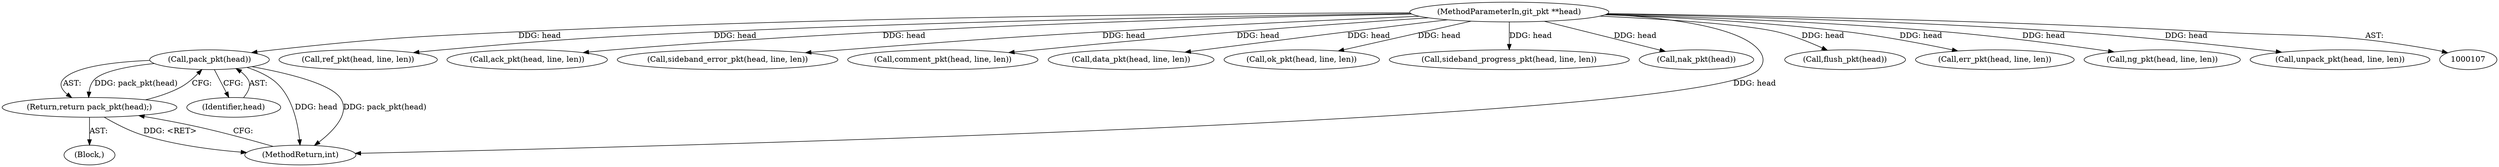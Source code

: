 digraph "0_libgit2_2fdef641fd0dd2828bd948234ae86de75221a11a@pointer" {
"1000150" [label="(Call,pack_pkt(head))"];
"1000108" [label="(MethodParameterIn,git_pkt **head)"];
"1000149" [label="(Return,return pack_pkt(head);)"];
"1000151" [label="(Identifier,head)"];
"1000326" [label="(Call,ref_pkt(head, line, len))"];
"1000150" [label="(Call,pack_pkt(head))"];
"1000108" [label="(MethodParameterIn,git_pkt **head)"];
"1000149" [label="(Return,return pack_pkt(head);)"];
"1000249" [label="(Call,ack_pkt(head, line, len))"];
"1000143" [label="(Block,)"];
"1000237" [label="(Call,sideband_error_pkt(head, line, len))"];
"1000283" [label="(Call,comment_pkt(head, line, len))"];
"1000213" [label="(Call,data_pkt(head, line, len))"];
"1000295" [label="(Call,ok_pkt(head, line, len))"];
"1000225" [label="(Call,sideband_progress_pkt(head, line, len))"];
"1000261" [label="(Call,nak_pkt(head))"];
"1000338" [label="(MethodReturn,int)"];
"1000201" [label="(Call,flush_pkt(head))"];
"1000271" [label="(Call,err_pkt(head, line, len))"];
"1000307" [label="(Call,ng_pkt(head, line, len))"];
"1000319" [label="(Call,unpack_pkt(head, line, len))"];
"1000150" -> "1000149"  [label="AST: "];
"1000150" -> "1000151"  [label="CFG: "];
"1000151" -> "1000150"  [label="AST: "];
"1000149" -> "1000150"  [label="CFG: "];
"1000150" -> "1000338"  [label="DDG: head"];
"1000150" -> "1000338"  [label="DDG: pack_pkt(head)"];
"1000150" -> "1000149"  [label="DDG: pack_pkt(head)"];
"1000108" -> "1000150"  [label="DDG: head"];
"1000108" -> "1000107"  [label="AST: "];
"1000108" -> "1000338"  [label="DDG: head"];
"1000108" -> "1000201"  [label="DDG: head"];
"1000108" -> "1000213"  [label="DDG: head"];
"1000108" -> "1000225"  [label="DDG: head"];
"1000108" -> "1000237"  [label="DDG: head"];
"1000108" -> "1000249"  [label="DDG: head"];
"1000108" -> "1000261"  [label="DDG: head"];
"1000108" -> "1000271"  [label="DDG: head"];
"1000108" -> "1000283"  [label="DDG: head"];
"1000108" -> "1000295"  [label="DDG: head"];
"1000108" -> "1000307"  [label="DDG: head"];
"1000108" -> "1000319"  [label="DDG: head"];
"1000108" -> "1000326"  [label="DDG: head"];
"1000149" -> "1000143"  [label="AST: "];
"1000338" -> "1000149"  [label="CFG: "];
"1000149" -> "1000338"  [label="DDG: <RET>"];
}
